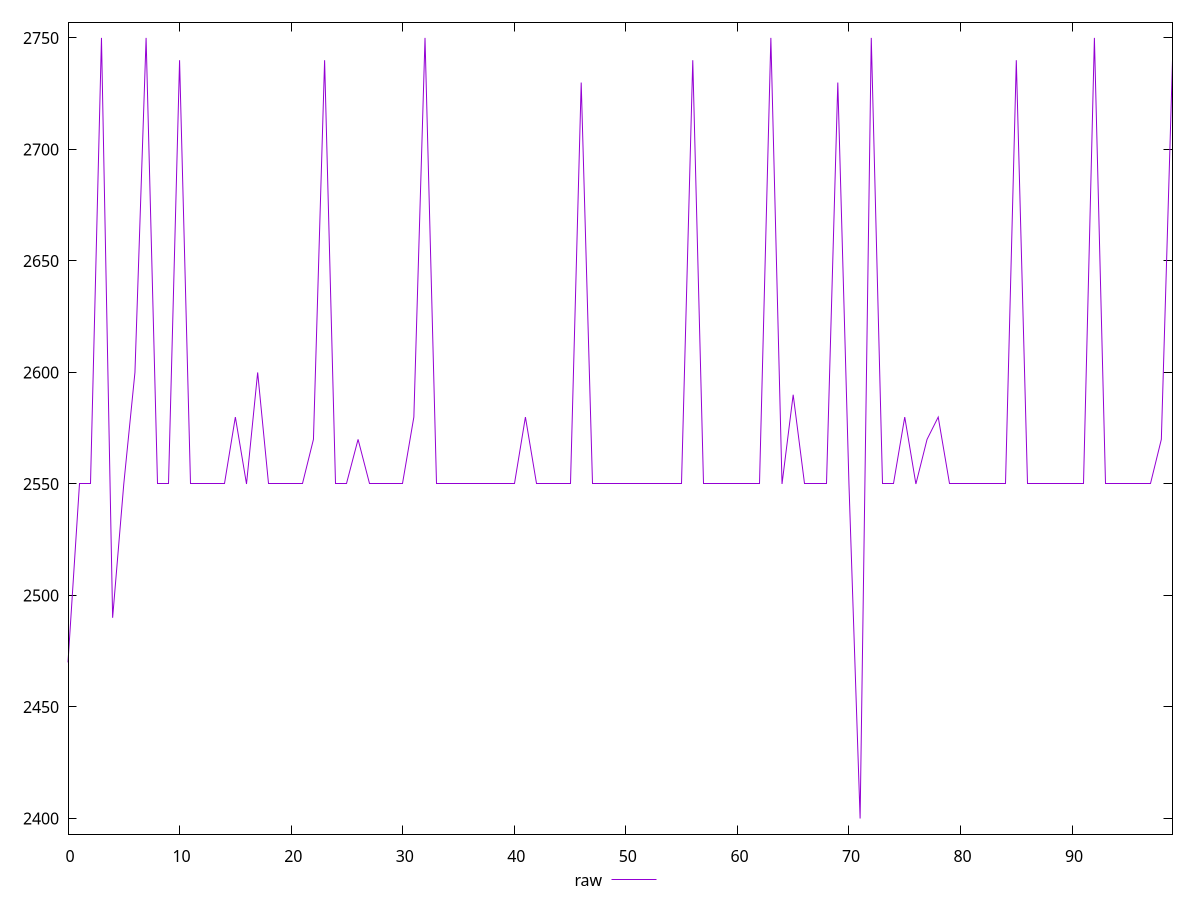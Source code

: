 reset

$raw <<EOF
0 2470
1 2550
2 2550
3 2750
4 2490
5 2550
6 2600
7 2750
8 2550
9 2550
10 2740
11 2550
12 2550
13 2550
14 2550
15 2580
16 2550
17 2600
18 2550
19 2550
20 2550
21 2550
22 2570
23 2740
24 2550
25 2550
26 2570
27 2550
28 2550
29 2550
30 2550
31 2580
32 2750
33 2550
34 2550
35 2550
36 2550
37 2550
38 2550
39 2550
40 2550
41 2580
42 2550
43 2550
44 2550
45 2550
46 2730
47 2550
48 2550
49 2550
50 2550
51 2550
52 2550
53 2550
54 2550
55 2550
56 2740
57 2550
58 2550
59 2550
60 2550
61 2550
62 2550
63 2750
64 2550
65 2590
66 2550
67 2550
68 2550
69 2730
70 2550
71 2400
72 2750
73 2550
74 2550
75 2580
76 2550
77 2570
78 2580
79 2550
80 2550
81 2550
82 2550
83 2550
84 2550
85 2740
86 2550
87 2550
88 2550
89 2550
90 2550
91 2550
92 2750
93 2550
94 2550
95 2550
96 2550
97 2550
98 2570
99 2740
EOF

set key outside below
set xrange [0:99]
set yrange [2393:2757]
set trange [2393:2757]
set terminal svg size 640, 500 enhanced background rgb 'white'
set output "report_00023_2021-02-20T12:14:57.249Z/uses-text-compression/samples/pages+cached+noadtech+nomedia/raw/values.svg"

plot $raw title "raw" with line

reset

